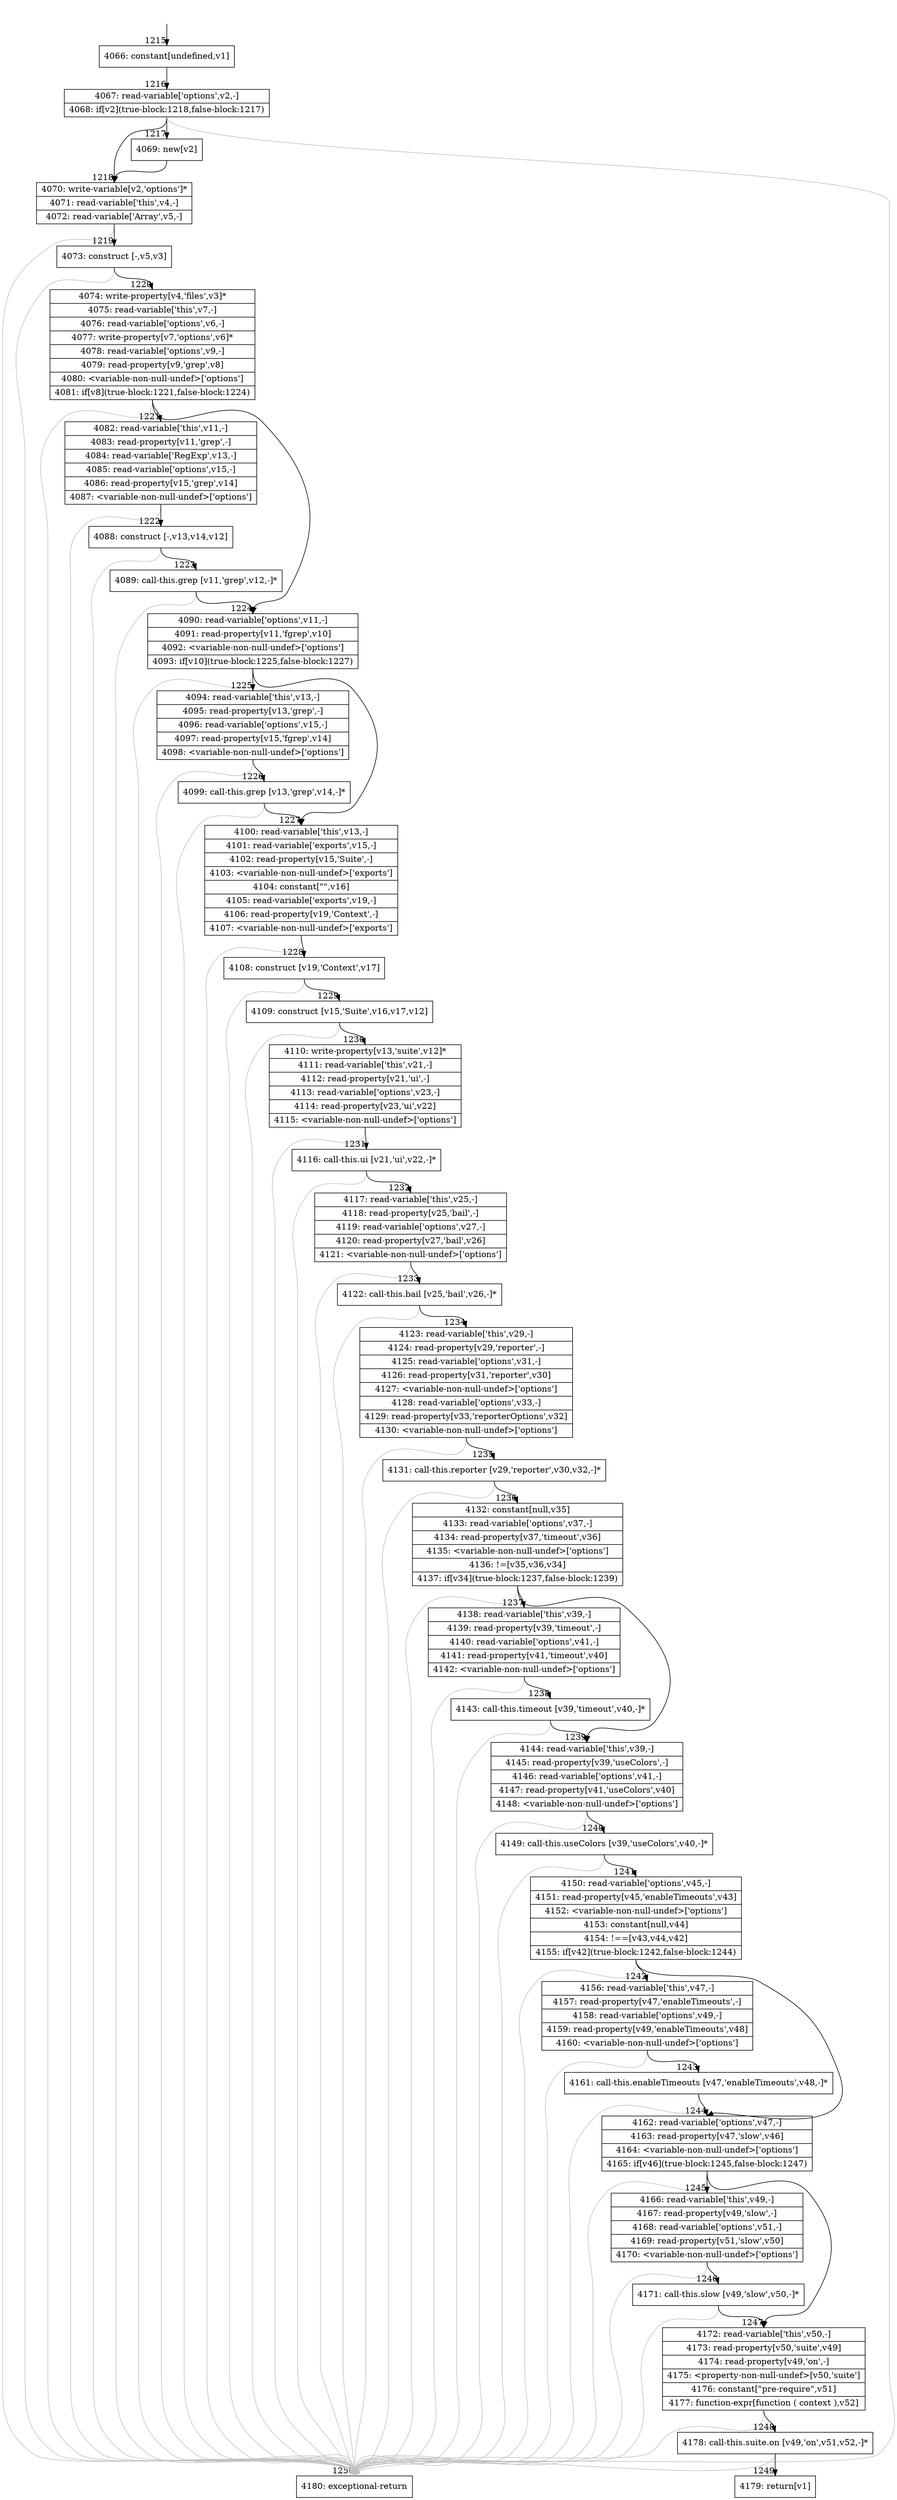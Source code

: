 digraph {
rankdir="TD"
BB_entry116[shape=none,label=""];
BB_entry116 -> BB1215 [tailport=s, headport=n, headlabel="    1215"]
BB1215 [shape=record label="{4066: constant[undefined,v1]}" ] 
BB1215 -> BB1216 [tailport=s, headport=n, headlabel="      1216"]
BB1216 [shape=record label="{4067: read-variable['options',v2,-]|4068: if[v2](true-block:1218,false-block:1217)}" ] 
BB1216 -> BB1218 [tailport=s, headport=n, headlabel="      1218"]
BB1216 -> BB1217 [tailport=s, headport=n, headlabel="      1217"]
BB1216 -> BB1250 [tailport=s, headport=n, color=gray, headlabel="      1250"]
BB1217 [shape=record label="{4069: new[v2]}" ] 
BB1217 -> BB1218 [tailport=s, headport=n]
BB1218 [shape=record label="{4070: write-variable[v2,'options']*|4071: read-variable['this',v4,-]|4072: read-variable['Array',v5,-]}" ] 
BB1218 -> BB1219 [tailport=s, headport=n, headlabel="      1219"]
BB1218 -> BB1250 [tailport=s, headport=n, color=gray]
BB1219 [shape=record label="{4073: construct [-,v5,v3]}" ] 
BB1219 -> BB1220 [tailport=s, headport=n, headlabel="      1220"]
BB1219 -> BB1250 [tailport=s, headport=n, color=gray]
BB1220 [shape=record label="{4074: write-property[v4,'files',v3]*|4075: read-variable['this',v7,-]|4076: read-variable['options',v6,-]|4077: write-property[v7,'options',v6]*|4078: read-variable['options',v9,-]|4079: read-property[v9,'grep',v8]|4080: \<variable-non-null-undef\>['options']|4081: if[v8](true-block:1221,false-block:1224)}" ] 
BB1220 -> BB1221 [tailport=s, headport=n, headlabel="      1221"]
BB1220 -> BB1224 [tailport=s, headport=n, headlabel="      1224"]
BB1220 -> BB1250 [tailport=s, headport=n, color=gray]
BB1221 [shape=record label="{4082: read-variable['this',v11,-]|4083: read-property[v11,'grep',-]|4084: read-variable['RegExp',v13,-]|4085: read-variable['options',v15,-]|4086: read-property[v15,'grep',v14]|4087: \<variable-non-null-undef\>['options']}" ] 
BB1221 -> BB1222 [tailport=s, headport=n, headlabel="      1222"]
BB1221 -> BB1250 [tailport=s, headport=n, color=gray]
BB1222 [shape=record label="{4088: construct [-,v13,v14,v12]}" ] 
BB1222 -> BB1223 [tailport=s, headport=n, headlabel="      1223"]
BB1222 -> BB1250 [tailport=s, headport=n, color=gray]
BB1223 [shape=record label="{4089: call-this.grep [v11,'grep',v12,-]*}" ] 
BB1223 -> BB1224 [tailport=s, headport=n]
BB1223 -> BB1250 [tailport=s, headport=n, color=gray]
BB1224 [shape=record label="{4090: read-variable['options',v11,-]|4091: read-property[v11,'fgrep',v10]|4092: \<variable-non-null-undef\>['options']|4093: if[v10](true-block:1225,false-block:1227)}" ] 
BB1224 -> BB1225 [tailport=s, headport=n, headlabel="      1225"]
BB1224 -> BB1227 [tailport=s, headport=n, headlabel="      1227"]
BB1224 -> BB1250 [tailport=s, headport=n, color=gray]
BB1225 [shape=record label="{4094: read-variable['this',v13,-]|4095: read-property[v13,'grep',-]|4096: read-variable['options',v15,-]|4097: read-property[v15,'fgrep',v14]|4098: \<variable-non-null-undef\>['options']}" ] 
BB1225 -> BB1226 [tailport=s, headport=n, headlabel="      1226"]
BB1225 -> BB1250 [tailport=s, headport=n, color=gray]
BB1226 [shape=record label="{4099: call-this.grep [v13,'grep',v14,-]*}" ] 
BB1226 -> BB1227 [tailport=s, headport=n]
BB1226 -> BB1250 [tailport=s, headport=n, color=gray]
BB1227 [shape=record label="{4100: read-variable['this',v13,-]|4101: read-variable['exports',v15,-]|4102: read-property[v15,'Suite',-]|4103: \<variable-non-null-undef\>['exports']|4104: constant[\"\",v16]|4105: read-variable['exports',v19,-]|4106: read-property[v19,'Context',-]|4107: \<variable-non-null-undef\>['exports']}" ] 
BB1227 -> BB1228 [tailport=s, headport=n, headlabel="      1228"]
BB1227 -> BB1250 [tailport=s, headport=n, color=gray]
BB1228 [shape=record label="{4108: construct [v19,'Context',v17]}" ] 
BB1228 -> BB1229 [tailport=s, headport=n, headlabel="      1229"]
BB1228 -> BB1250 [tailport=s, headport=n, color=gray]
BB1229 [shape=record label="{4109: construct [v15,'Suite',v16,v17,v12]}" ] 
BB1229 -> BB1230 [tailport=s, headport=n, headlabel="      1230"]
BB1229 -> BB1250 [tailport=s, headport=n, color=gray]
BB1230 [shape=record label="{4110: write-property[v13,'suite',v12]*|4111: read-variable['this',v21,-]|4112: read-property[v21,'ui',-]|4113: read-variable['options',v23,-]|4114: read-property[v23,'ui',v22]|4115: \<variable-non-null-undef\>['options']}" ] 
BB1230 -> BB1231 [tailport=s, headport=n, headlabel="      1231"]
BB1230 -> BB1250 [tailport=s, headport=n, color=gray]
BB1231 [shape=record label="{4116: call-this.ui [v21,'ui',v22,-]*}" ] 
BB1231 -> BB1232 [tailport=s, headport=n, headlabel="      1232"]
BB1231 -> BB1250 [tailport=s, headport=n, color=gray]
BB1232 [shape=record label="{4117: read-variable['this',v25,-]|4118: read-property[v25,'bail',-]|4119: read-variable['options',v27,-]|4120: read-property[v27,'bail',v26]|4121: \<variable-non-null-undef\>['options']}" ] 
BB1232 -> BB1233 [tailport=s, headport=n, headlabel="      1233"]
BB1232 -> BB1250 [tailport=s, headport=n, color=gray]
BB1233 [shape=record label="{4122: call-this.bail [v25,'bail',v26,-]*}" ] 
BB1233 -> BB1234 [tailport=s, headport=n, headlabel="      1234"]
BB1233 -> BB1250 [tailport=s, headport=n, color=gray]
BB1234 [shape=record label="{4123: read-variable['this',v29,-]|4124: read-property[v29,'reporter',-]|4125: read-variable['options',v31,-]|4126: read-property[v31,'reporter',v30]|4127: \<variable-non-null-undef\>['options']|4128: read-variable['options',v33,-]|4129: read-property[v33,'reporterOptions',v32]|4130: \<variable-non-null-undef\>['options']}" ] 
BB1234 -> BB1235 [tailport=s, headport=n, headlabel="      1235"]
BB1234 -> BB1250 [tailport=s, headport=n, color=gray]
BB1235 [shape=record label="{4131: call-this.reporter [v29,'reporter',v30,v32,-]*}" ] 
BB1235 -> BB1236 [tailport=s, headport=n, headlabel="      1236"]
BB1235 -> BB1250 [tailport=s, headport=n, color=gray]
BB1236 [shape=record label="{4132: constant[null,v35]|4133: read-variable['options',v37,-]|4134: read-property[v37,'timeout',v36]|4135: \<variable-non-null-undef\>['options']|4136: !=[v35,v36,v34]|4137: if[v34](true-block:1237,false-block:1239)}" ] 
BB1236 -> BB1237 [tailport=s, headport=n, headlabel="      1237"]
BB1236 -> BB1239 [tailport=s, headport=n, headlabel="      1239"]
BB1236 -> BB1250 [tailport=s, headport=n, color=gray]
BB1237 [shape=record label="{4138: read-variable['this',v39,-]|4139: read-property[v39,'timeout',-]|4140: read-variable['options',v41,-]|4141: read-property[v41,'timeout',v40]|4142: \<variable-non-null-undef\>['options']}" ] 
BB1237 -> BB1238 [tailport=s, headport=n, headlabel="      1238"]
BB1237 -> BB1250 [tailport=s, headport=n, color=gray]
BB1238 [shape=record label="{4143: call-this.timeout [v39,'timeout',v40,-]*}" ] 
BB1238 -> BB1239 [tailport=s, headport=n]
BB1238 -> BB1250 [tailport=s, headport=n, color=gray]
BB1239 [shape=record label="{4144: read-variable['this',v39,-]|4145: read-property[v39,'useColors',-]|4146: read-variable['options',v41,-]|4147: read-property[v41,'useColors',v40]|4148: \<variable-non-null-undef\>['options']}" ] 
BB1239 -> BB1240 [tailport=s, headport=n, headlabel="      1240"]
BB1239 -> BB1250 [tailport=s, headport=n, color=gray]
BB1240 [shape=record label="{4149: call-this.useColors [v39,'useColors',v40,-]*}" ] 
BB1240 -> BB1241 [tailport=s, headport=n, headlabel="      1241"]
BB1240 -> BB1250 [tailport=s, headport=n, color=gray]
BB1241 [shape=record label="{4150: read-variable['options',v45,-]|4151: read-property[v45,'enableTimeouts',v43]|4152: \<variable-non-null-undef\>['options']|4153: constant[null,v44]|4154: !==[v43,v44,v42]|4155: if[v42](true-block:1242,false-block:1244)}" ] 
BB1241 -> BB1242 [tailport=s, headport=n, headlabel="      1242"]
BB1241 -> BB1244 [tailport=s, headport=n, headlabel="      1244"]
BB1241 -> BB1250 [tailport=s, headport=n, color=gray]
BB1242 [shape=record label="{4156: read-variable['this',v47,-]|4157: read-property[v47,'enableTimeouts',-]|4158: read-variable['options',v49,-]|4159: read-property[v49,'enableTimeouts',v48]|4160: \<variable-non-null-undef\>['options']}" ] 
BB1242 -> BB1243 [tailport=s, headport=n, headlabel="      1243"]
BB1242 -> BB1250 [tailport=s, headport=n, color=gray]
BB1243 [shape=record label="{4161: call-this.enableTimeouts [v47,'enableTimeouts',v48,-]*}" ] 
BB1243 -> BB1244 [tailport=s, headport=n]
BB1243 -> BB1250 [tailport=s, headport=n, color=gray]
BB1244 [shape=record label="{4162: read-variable['options',v47,-]|4163: read-property[v47,'slow',v46]|4164: \<variable-non-null-undef\>['options']|4165: if[v46](true-block:1245,false-block:1247)}" ] 
BB1244 -> BB1245 [tailport=s, headport=n, headlabel="      1245"]
BB1244 -> BB1247 [tailport=s, headport=n, headlabel="      1247"]
BB1244 -> BB1250 [tailport=s, headport=n, color=gray]
BB1245 [shape=record label="{4166: read-variable['this',v49,-]|4167: read-property[v49,'slow',-]|4168: read-variable['options',v51,-]|4169: read-property[v51,'slow',v50]|4170: \<variable-non-null-undef\>['options']}" ] 
BB1245 -> BB1246 [tailport=s, headport=n, headlabel="      1246"]
BB1245 -> BB1250 [tailport=s, headport=n, color=gray]
BB1246 [shape=record label="{4171: call-this.slow [v49,'slow',v50,-]*}" ] 
BB1246 -> BB1247 [tailport=s, headport=n]
BB1246 -> BB1250 [tailport=s, headport=n, color=gray]
BB1247 [shape=record label="{4172: read-variable['this',v50,-]|4173: read-property[v50,'suite',v49]|4174: read-property[v49,'on',-]|4175: \<property-non-null-undef\>[v50,'suite']|4176: constant[\"pre-require\",v51]|4177: function-expr[function ( context ),v52]}" ] 
BB1247 -> BB1248 [tailport=s, headport=n, headlabel="      1248"]
BB1247 -> BB1250 [tailport=s, headport=n, color=gray]
BB1248 [shape=record label="{4178: call-this.suite.on [v49,'on',v51,v52,-]*}" ] 
BB1248 -> BB1249 [tailport=s, headport=n, headlabel="      1249"]
BB1248 -> BB1250 [tailport=s, headport=n, color=gray]
BB1249 [shape=record label="{4179: return[v1]}" ] 
BB1250 [shape=record label="{4180: exceptional-return}" ] 
//#$~ 1508
}
